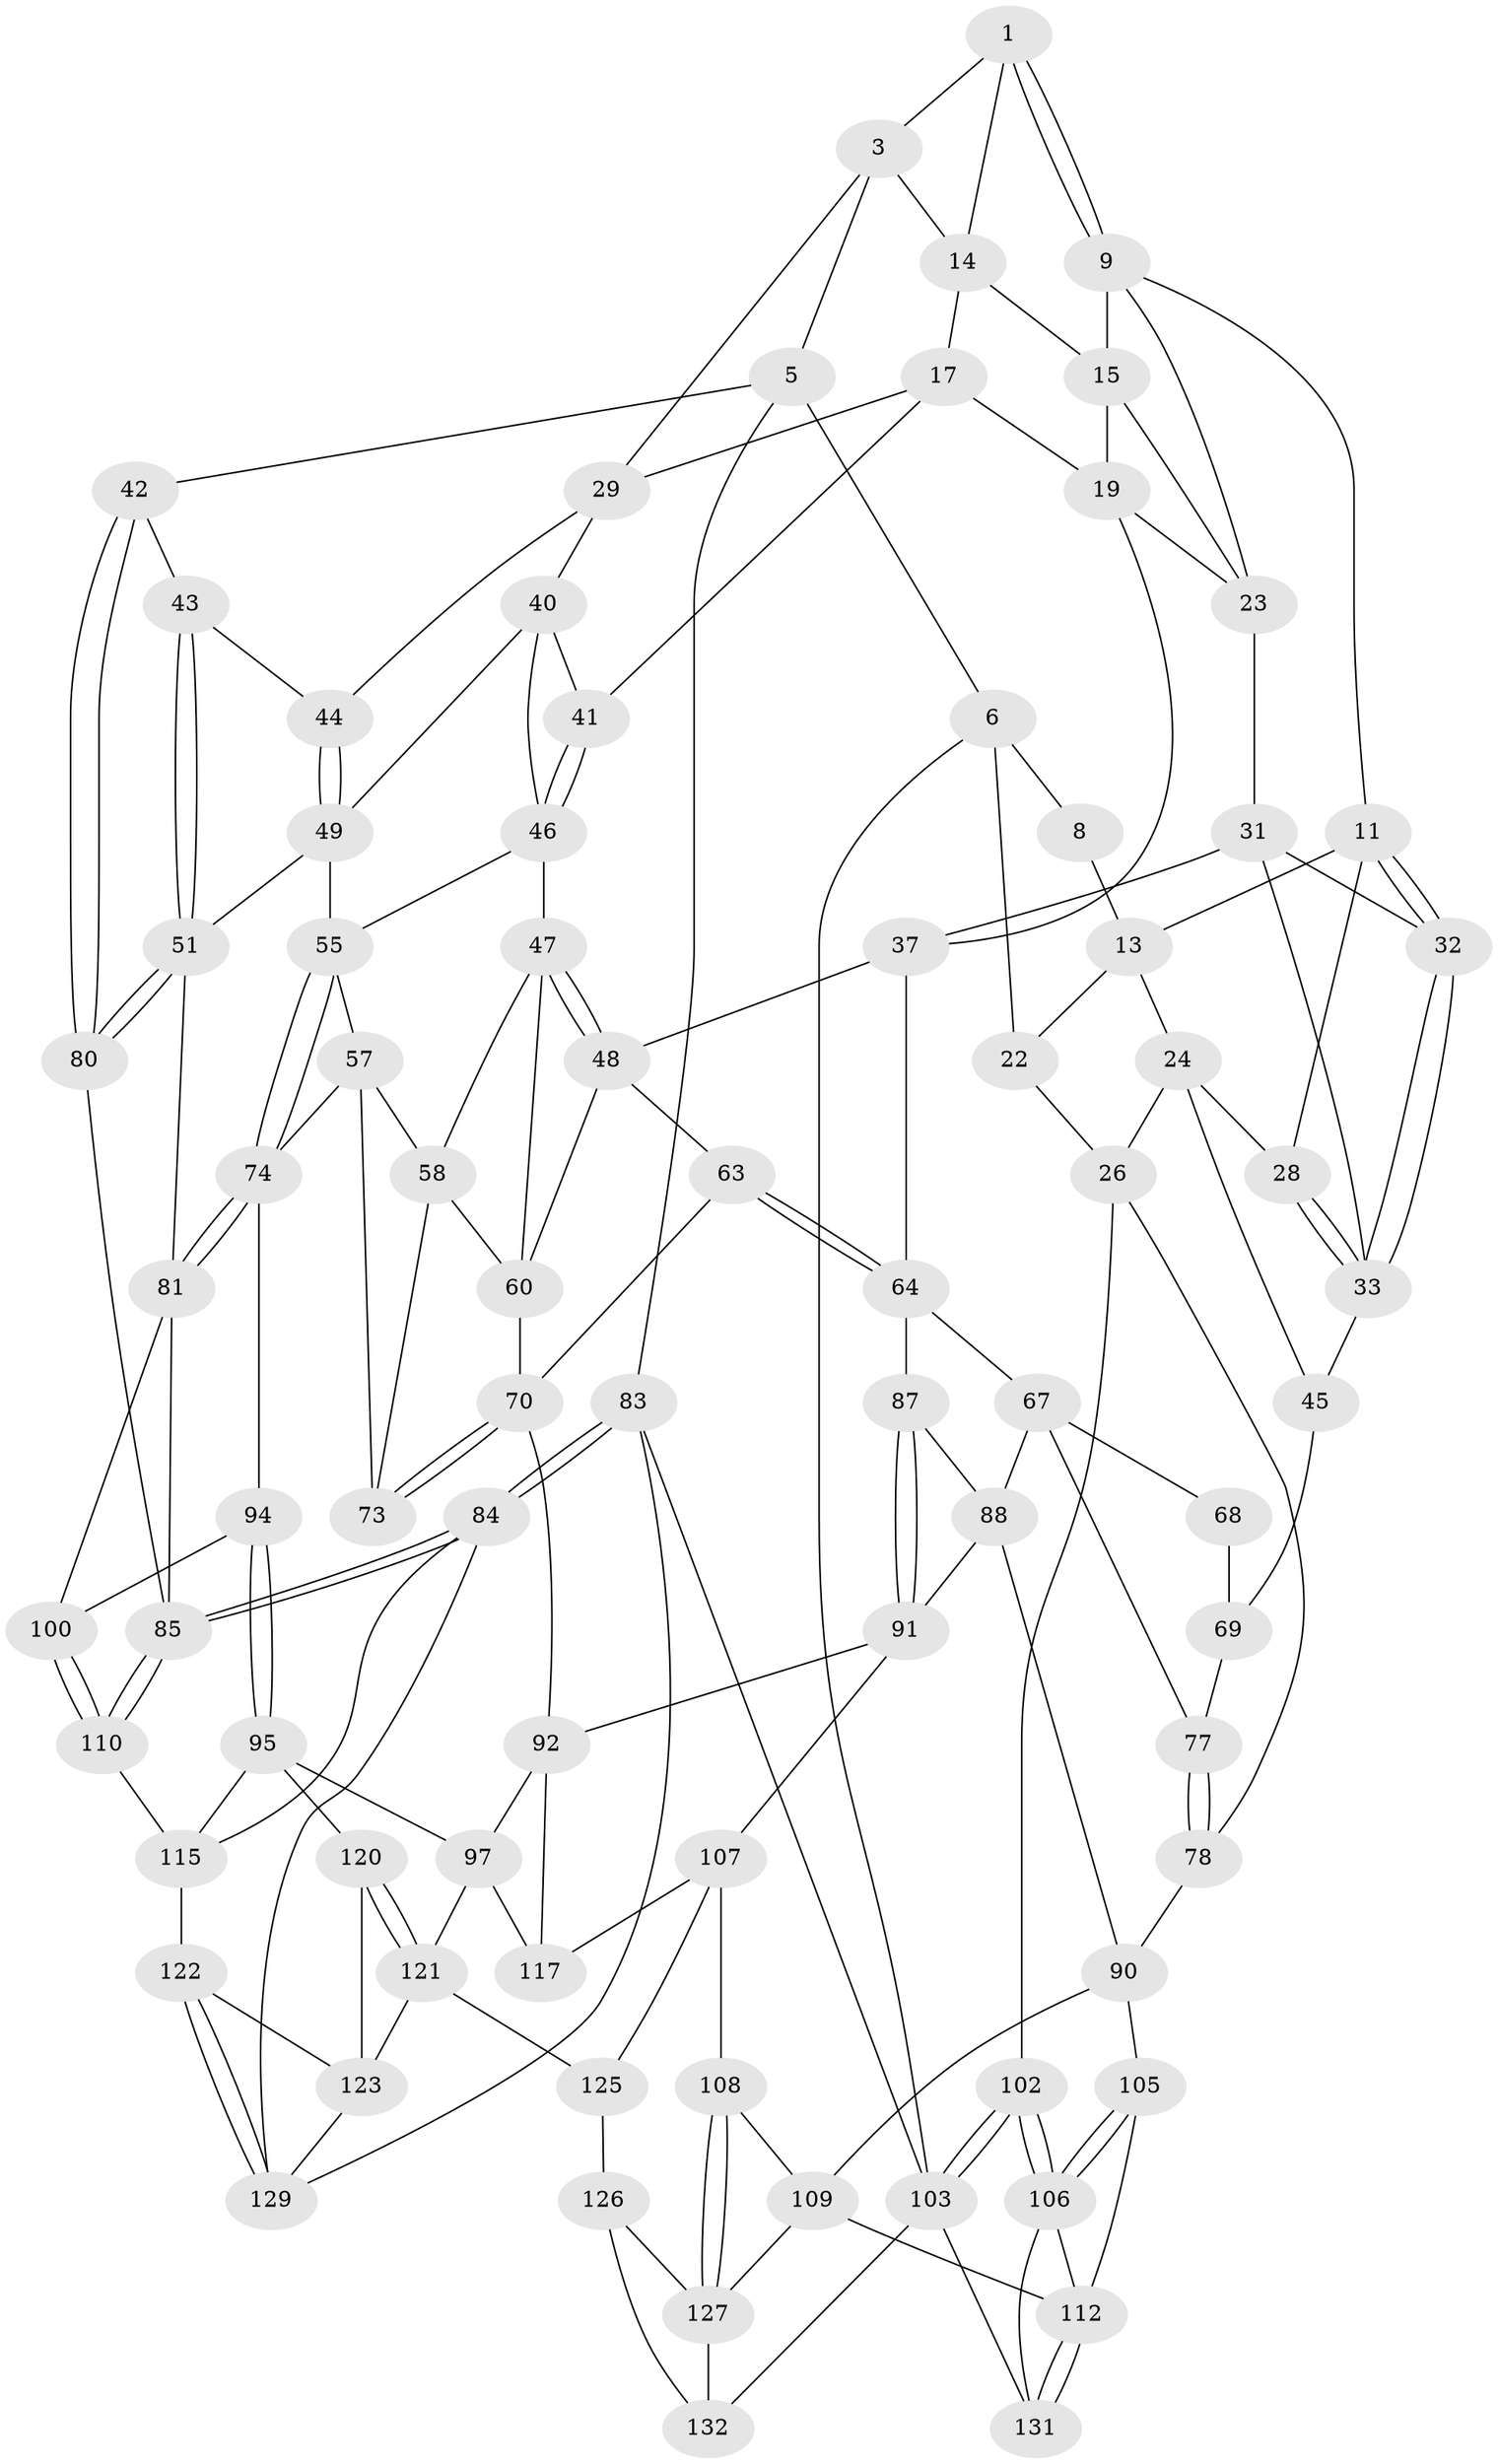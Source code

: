 // original degree distribution, {3: 0.014492753623188406, 4: 0.2608695652173913, 5: 0.4782608695652174, 6: 0.2463768115942029}
// Generated by graph-tools (version 1.1) at 2025/11/02/27/25 16:11:58]
// undirected, 82 vertices, 176 edges
graph export_dot {
graph [start="1"]
  node [color=gray90,style=filled];
  1 [pos="+0.3033053005417077+0",super="+2"];
  3 [pos="+0.8386166443299673+0",super="+4"];
  5 [pos="+1+0"];
  6 [pos="+0+0",super="+7"];
  8 [pos="+0.04668678203922341+0"];
  9 [pos="+0.3157399831316018+0",super="+10"];
  11 [pos="+0.2296004212226399+0.13092965647608415",super="+12"];
  13 [pos="+0.0961966676526321+0.08828187108685481",super="+21"];
  14 [pos="+0.5476959452332955+0.04720691225406151",super="+16"];
  15 [pos="+0.5326786204554518+0.06710071077428119",super="+20"];
  17 [pos="+0.6412784171051766+0.13329521904312355",super="+18"];
  19 [pos="+0.494738470758552+0.20366597429965963",super="+34"];
  22 [pos="+0.03423350950369687+0.111413345874786",super="+27"];
  23 [pos="+0.3623945548068059+0.060783070002871496",super="+30"];
  24 [pos="+0.07668177153472092+0.23292528488824846",super="+25"];
  26 [pos="+0+0.4003598306911991",super="+79"];
  28 [pos="+0.11712086915875232+0.2235757848496315"];
  29 [pos="+0.8331060959499553+0.16211245206622227",super="+39"];
  31 [pos="+0.3220925600510416+0.22848398317125457",super="+35"];
  32 [pos="+0.2490536518783901+0.17597076919200294"];
  33 [pos="+0.21465051271395852+0.2810738810542851",super="+36"];
  37 [pos="+0.4471429787220168+0.3348565049507699",super="+38"];
  40 [pos="+0.7653734271010688+0.2520893855127724",super="+50"];
  41 [pos="+0.6457609551733533+0.27672407550953027"];
  42 [pos="+1+0.054236596392001825"];
  43 [pos="+0.931509620206948+0.28279432911242225"];
  44 [pos="+0.9019699623432932+0.28236709612858346"];
  45 [pos="+0.1081055384610632+0.39652481097554204"];
  46 [pos="+0.6382965267181524+0.32662010880189457",super="+54"];
  47 [pos="+0.6057123369904325+0.378012484342224",super="+59"];
  48 [pos="+0.5661408863197591+0.4012758537387902",super="+62"];
  49 [pos="+0.8923347616010261+0.3715294380483249",super="+53"];
  51 [pos="+1+0.46173535843314245",super="+52"];
  55 [pos="+0.8420884960906819+0.48199752672811036",super="+56"];
  57 [pos="+0.7603491044485448+0.43207649937413223",super="+72"];
  58 [pos="+0.7175767232826233+0.43804595466073487",super="+66"];
  60 [pos="+0.6467993504905266+0.4949701114527936",super="+61"];
  63 [pos="+0.4722289857392281+0.5594484968523356"];
  64 [pos="+0.42314527840110666+0.5336342780623202",super="+65"];
  67 [pos="+0.3486647363148242+0.4638248448106398",super="+82"];
  68 [pos="+0.25029665235020504+0.496727999639686"];
  69 [pos="+0.14030310128041054+0.4457961025302145",super="+76"];
  70 [pos="+0.5238476532934466+0.5995485239662652",super="+71"];
  73 [pos="+0.6644791040478818+0.5492615504298373"];
  74 [pos="+0.8193684009840199+0.5684216835317929",super="+75"];
  77 [pos="+0.17016987262272942+0.5741061380818662"];
  78 [pos="+0.1422361120205452+0.6094195053899634"];
  80 [pos="+1+0.466115696883898"];
  81 [pos="+0.880405466190159+0.6090657580785493",super="+99"];
  83 [pos="+1+1"];
  84 [pos="+1+0.9885995746071768",super="+124"];
  85 [pos="+1+0.7123961554972784",super="+86"];
  87 [pos="+0.34450895132174003+0.6254794491419833"];
  88 [pos="+0.27886581627131224+0.5933166145594059",super="+89"];
  90 [pos="+0.21427779952618042+0.6791776926088071",super="+104"];
  91 [pos="+0.31714699495173215+0.7110931946308783",super="+93"];
  92 [pos="+0.5100876568159175+0.6193164074366988",super="+98"];
  94 [pos="+0.7217473600338703+0.6749079367897354"];
  95 [pos="+0.6713713565903493+0.7534701595828494",super="+96"];
  97 [pos="+0.6477625445991921+0.7575010320579784",super="+119"];
  100 [pos="+0.8900872294583251+0.6696193550872381",super="+101"];
  102 [pos="+0+0.7090737586636526"];
  103 [pos="+0+1",super="+133"];
  105 [pos="+0.18186018265606535+0.720345564430179"];
  106 [pos="+0+0.7252530643119559",super="+128"];
  107 [pos="+0.3537699393176277+0.7858246610336848",super="+118"];
  108 [pos="+0.3054306502659417+0.8152431573696767"];
  109 [pos="+0.22403519693079466+0.8439143059316548",super="+111"];
  110 [pos="+1+0.7105203624168744",super="+114"];
  112 [pos="+0.17312204248746035+0.852184417573267",super="+113"];
  115 [pos="+0.865417857402054+0.8035866042815354",super="+116"];
  117 [pos="+0.4603710187175683+0.8615175409378107"];
  120 [pos="+0.6626244163284609+0.9484238537120633"];
  121 [pos="+0.5629144442321387+1",super="+134"];
  122 [pos="+0.7995524687682438+0.8908535391731377"];
  123 [pos="+0.7322417882577137+0.9360568160166348",super="+137"];
  125 [pos="+0.3661016514107087+0.9365565834861177",super="+135"];
  126 [pos="+0.3329110480696919+0.951238727995644",super="+138"];
  127 [pos="+0.315628054553191+0.940103431113231",super="+130"];
  129 [pos="+0.9063051815220534+1",super="+136"];
  131 [pos="+0.10040882832833975+0.9584350465726849"];
  132 [pos="+0.13755901202854368+1"];
  1 -- 9;
  1 -- 9;
  1 -- 3;
  1 -- 14;
  3 -- 5;
  3 -- 29;
  3 -- 14;
  5 -- 6;
  5 -- 42;
  5 -- 83;
  6 -- 103;
  6 -- 8;
  6 -- 22 [weight=2];
  8 -- 13;
  9 -- 15;
  9 -- 11;
  9 -- 23;
  11 -- 32;
  11 -- 32;
  11 -- 28;
  11 -- 13;
  13 -- 24;
  13 -- 22;
  14 -- 15;
  14 -- 17;
  15 -- 19;
  15 -- 23;
  17 -- 29;
  17 -- 19;
  17 -- 41;
  19 -- 37;
  19 -- 23;
  22 -- 26;
  23 -- 31;
  24 -- 28;
  24 -- 26;
  24 -- 45;
  26 -- 102;
  26 -- 78;
  28 -- 33;
  28 -- 33;
  29 -- 40;
  29 -- 44;
  31 -- 32;
  31 -- 33;
  31 -- 37;
  32 -- 33;
  32 -- 33;
  33 -- 45;
  37 -- 48;
  37 -- 64;
  40 -- 41;
  40 -- 49;
  40 -- 46;
  41 -- 46;
  41 -- 46;
  42 -- 43;
  42 -- 80;
  42 -- 80;
  43 -- 44;
  43 -- 51;
  43 -- 51;
  44 -- 49;
  44 -- 49;
  45 -- 69;
  46 -- 47;
  46 -- 55;
  47 -- 48;
  47 -- 48;
  47 -- 58;
  47 -- 60;
  48 -- 63;
  48 -- 60;
  49 -- 51;
  49 -- 55;
  51 -- 80;
  51 -- 80;
  51 -- 81;
  55 -- 74;
  55 -- 74;
  55 -- 57;
  57 -- 58;
  57 -- 73;
  57 -- 74;
  58 -- 73;
  58 -- 60;
  60 -- 70;
  63 -- 64;
  63 -- 64;
  63 -- 70;
  64 -- 87;
  64 -- 67;
  67 -- 68;
  67 -- 88;
  67 -- 77;
  68 -- 69 [weight=2];
  69 -- 77;
  70 -- 73;
  70 -- 73;
  70 -- 92;
  74 -- 81;
  74 -- 81;
  74 -- 94;
  77 -- 78;
  77 -- 78;
  78 -- 90;
  80 -- 85;
  81 -- 100;
  81 -- 85;
  83 -- 84;
  83 -- 84;
  83 -- 103;
  83 -- 129;
  84 -- 85;
  84 -- 85;
  84 -- 129;
  84 -- 115;
  85 -- 110;
  85 -- 110;
  87 -- 88;
  87 -- 91;
  87 -- 91;
  88 -- 90;
  88 -- 91;
  90 -- 105;
  90 -- 109;
  91 -- 107;
  91 -- 92;
  92 -- 97;
  92 -- 117;
  94 -- 95;
  94 -- 95;
  94 -- 100;
  95 -- 115;
  95 -- 120;
  95 -- 97;
  97 -- 117;
  97 -- 121;
  100 -- 110 [weight=2];
  100 -- 110;
  102 -- 103;
  102 -- 103;
  102 -- 106;
  102 -- 106;
  103 -- 131;
  103 -- 132;
  105 -- 106;
  105 -- 106;
  105 -- 112;
  106 -- 112;
  106 -- 131;
  107 -- 108;
  107 -- 125;
  107 -- 117;
  108 -- 109;
  108 -- 127;
  108 -- 127;
  109 -- 112;
  109 -- 127;
  110 -- 115;
  112 -- 131;
  112 -- 131;
  115 -- 122;
  120 -- 121;
  120 -- 121;
  120 -- 123;
  121 -- 125;
  121 -- 123;
  122 -- 123;
  122 -- 129;
  122 -- 129;
  123 -- 129;
  125 -- 126 [weight=2];
  126 -- 127;
  126 -- 132;
  127 -- 132;
}
